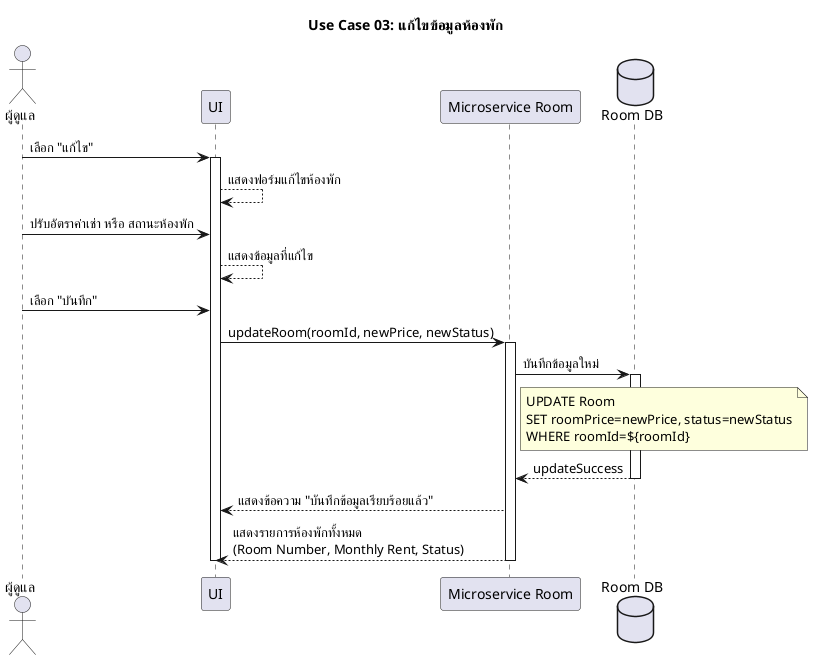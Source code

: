 @startuml
skinparam defaultFontName "TH Sarabun New"
title Use Case 03: แก้ไขข้อมูลห้องพัก
actor "ผู้ดูแล" as Admin
participant "UI" as UI
participant "Microservice Room" as MSROOM
database "Room DB" as RoomDB


Admin -> UI      : เลือก "แก้ไข"
activate UI

UI --> UI       : แสดงฟอร์มแก้ไขห้องพัก

Admin -> UI      : ปรับอัตราค่าเช่า หรือ สถานะห้องพัก
UI --> UI       : แสดงข้อมูลที่แก้ไข

Admin -> UI      : เลือก "บันทึก"
UI -> MSROOM    : updateRoom(roomId, newPrice, newStatus)
activate MSROOM

MSROOM -> RoomDB: บันทึกข้อมูลใหม่
note right of  MSROOM
UPDATE Room
SET roomPrice=newPrice, status=newStatus
WHERE roomId=${roomId}
end note

activate RoomDB


RoomDB --> MSROOM: updateSuccess
deactivate RoomDB

MSROOM --> UI    : แสดงข้อความ "บันทึกข้อมูลเรียบร้อยแล้ว"
MSROOM --> UI    : แสดงรายการห้องพักทั้งหมด\n(Room Number, Monthly Rent, Status)

deactivate MSROOM
deactivate UI

@enduml